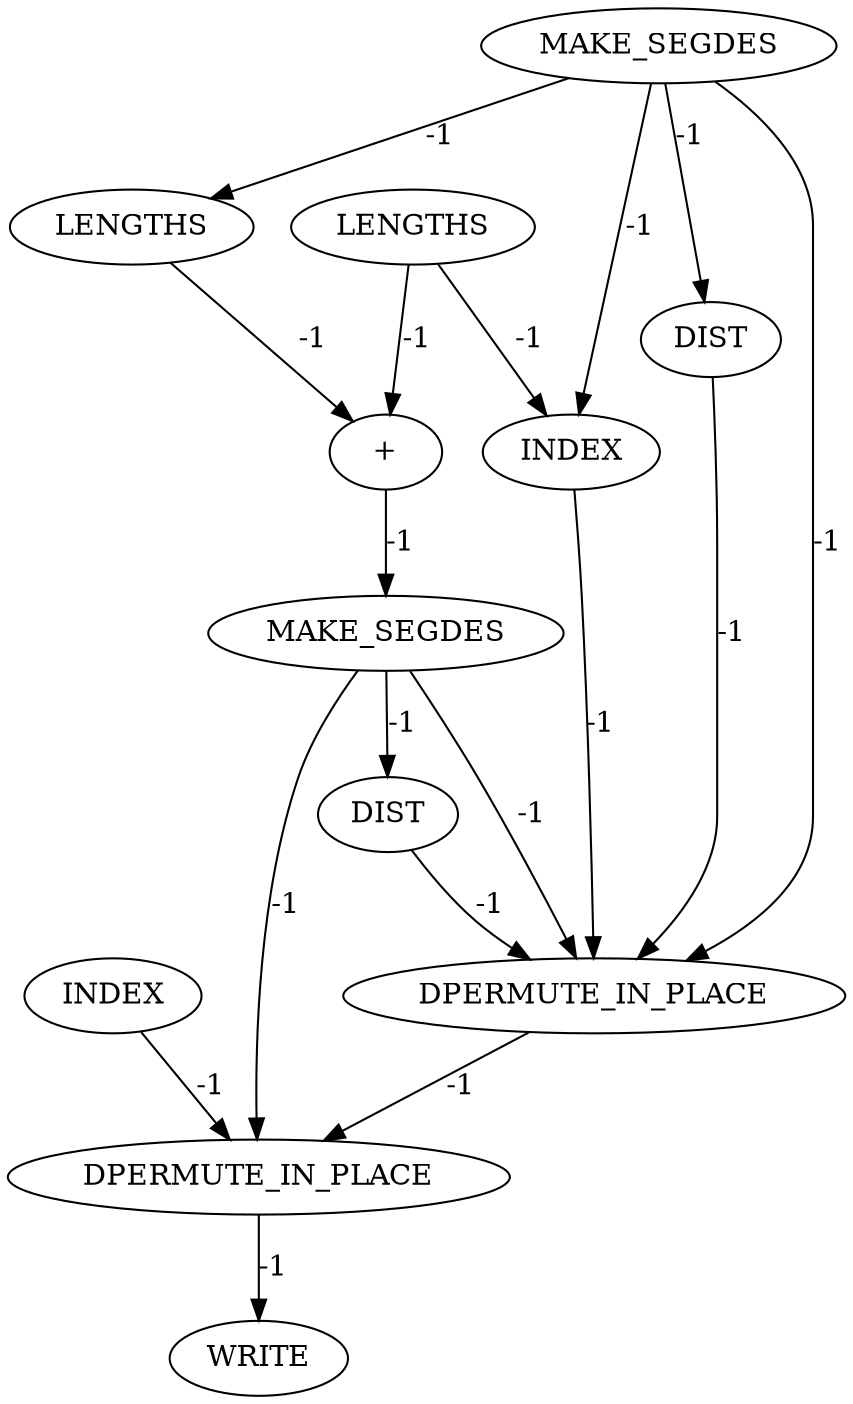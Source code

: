 digraph {
	cg_B_INST_9609 [label="+" cost=0]
	cg_B_INST_9586 [label=INDEX cost=0]
	cg_B_INST_9570 [label=MAKE_SEGDES cost=0]
	cg_B_INST_9608 [label=LENGTHS cost=0]
	cg_B_INST_16410 [label=DPERMUTE_IN_PLACE cost=0]
	cg_B_INST_16411 [label=DPERMUTE_IN_PLACE cost=0]
	cg_B_INST_9620 [label=DIST cost=0]
	cg_B_INST_9576 [label=DIST cost=0]
	cg_B_INST_9590 [label=LENGTHS cost=0]
	cg_B_INST_9614 [label=MAKE_SEGDES cost=0]
	cg_B_INST_9644 [label=WRITE cost=0]
	cg_B_INST_9598 [label=INDEX cost=0]
	cg_B_INST_9609 -> cg_B_INST_9614 [label=-1 cost=-1]
	cg_B_INST_9586 -> cg_B_INST_16411 [label=-1 cost=-1]
	cg_B_INST_9570 -> cg_B_INST_9576 [label=-1 cost=-1]
	cg_B_INST_9570 -> cg_B_INST_9598 [label=-1 cost=-1]
	cg_B_INST_9570 -> cg_B_INST_9608 [label=-1 cost=-1]
	cg_B_INST_9570 -> cg_B_INST_16410 [label=-1 cost=-1]
	cg_B_INST_9608 -> cg_B_INST_9609 [label=-1 cost=-1]
	cg_B_INST_16410 -> cg_B_INST_16411 [label=-1 cost=-1]
	cg_B_INST_16411 -> cg_B_INST_9644 [label=-1 cost=-1]
	cg_B_INST_9620 -> cg_B_INST_16410 [label=-1 cost=-1]
	cg_B_INST_9576 -> cg_B_INST_16410 [label=-1 cost=-1]
	cg_B_INST_9590 -> cg_B_INST_9598 [label=-1 cost=-1]
	cg_B_INST_9590 -> cg_B_INST_9609 [label=-1 cost=-1]
	cg_B_INST_9614 -> cg_B_INST_9620 [label=-1 cost=-1]
	cg_B_INST_9614 -> cg_B_INST_16410 [label=-1 cost=-1]
	cg_B_INST_9614 -> cg_B_INST_16411 [label=-1 cost=-1]
	cg_B_INST_9598 -> cg_B_INST_16410 [label=-1 cost=-1]
}
